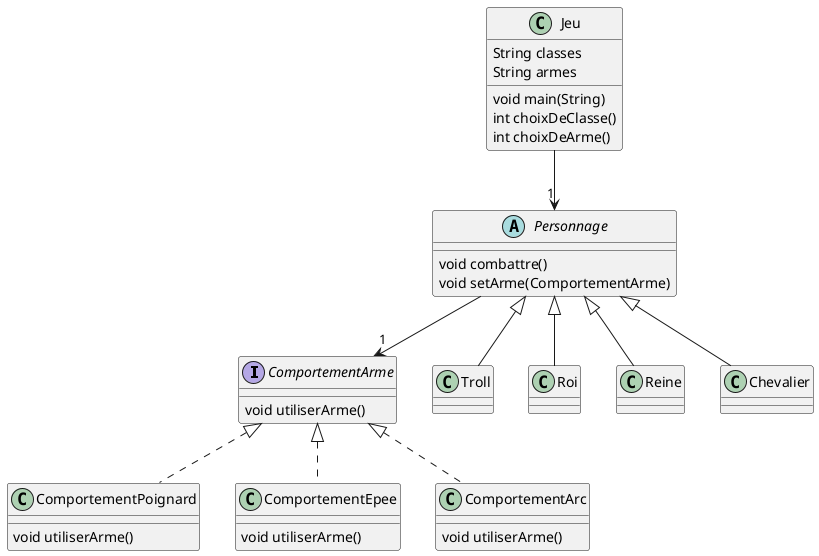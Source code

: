 @startuml

' definitions
' -----------

' package "appli.armes"
interface ComportementArme
' end package

' package "appli"
class Troll
class Roi
class Reine
abstract Personnage
class Jeu
class Chevalier
' end package

' package "appli.armes.impl"
class ComportementPoignard
class ComportementEpee
class ComportementArc
' end package

' content
' -------

' Reine:
Personnage <|-- Reine

' ComportementArc:
ComportementArme <|.. ComportementArc
ComportementArc : void utiliserArme()

' ComportementArme:
ComportementArme : void utiliserArme()

' Troll:
Personnage <|-- Troll

' Jeu:
Jeu : String classes
Jeu : String armes
Jeu --> "1" Personnage
Jeu : void main(String)
Jeu : int choixDeClasse()
Jeu : int choixDeArme()

' Chevalier:
Personnage <|-- Chevalier

' Personnage:
Personnage --> "1" ComportementArme
Personnage : void combattre()
Personnage : void setArme(ComportementArme)

' ComportementPoignard:
ComportementArme <|.. ComportementPoignard
ComportementPoignard : void utiliserArme()

' ComportementEpee:
ComportementArme <|.. ComportementEpee
ComportementEpee : void utiliserArme()

' Roi:
Personnage <|-- Roi

@enduml
